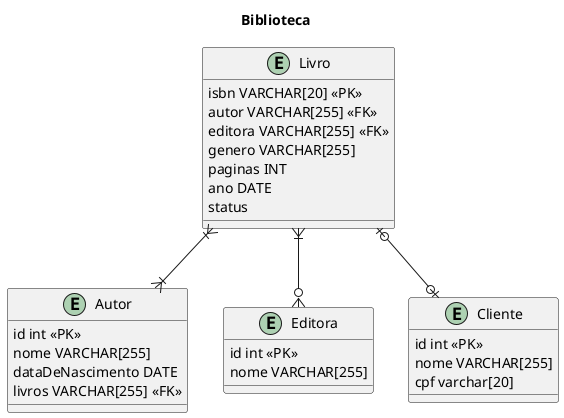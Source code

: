 @startuml biblioteca
title Biblioteca

entity Livro{
    isbn VARCHAR[20] <<PK>>
    autor VARCHAR[255] <<FK>>
    editora VARCHAR[255] <<FK>>
    genero VARCHAR[255]
    paginas INT
    ano DATE
    status
}

entity Autor{
    id int <<PK>>
    nome VARCHAR[255]
    dataDeNascimento DATE
    livros VARCHAR[255] <<FK>>
}

entity Editora{
    id int <<PK>>
    nome VARCHAR[255]
    
}

entity Cliente{
    id int <<PK>>
    nome VARCHAR[255]
    cpf varchar[20]
}

Livro }|--|{ Autor
Livro }|--o{ Editora
Livro |o--o| Cliente

@enduml